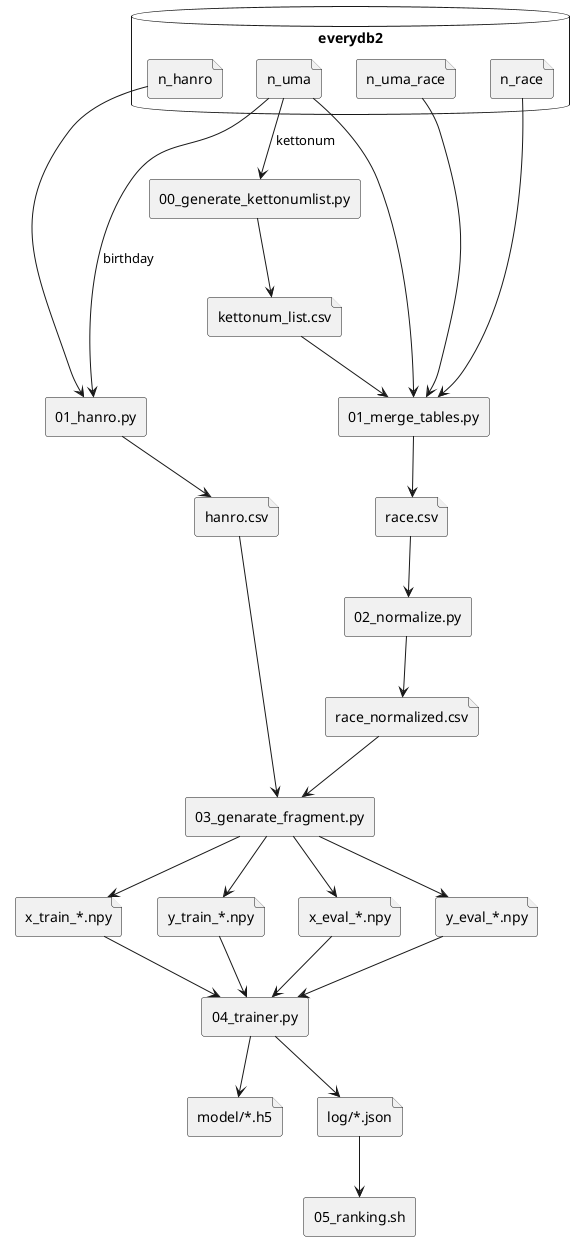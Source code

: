 @startuml

database everydb2 {
    file n_hanro
    file n_uma
    file n_uma_race
    file n_race
}

file kettonum_list.csv
file hanro.csv
file race.csv
file race_normalized.csv

file "x_train_*.npy" as xtrain
file "y_train_*.npy" as ytrain
file "x_eval_*.npy"  as xeval
file "y_eval_*.npy"  as yeval

file "model/*.h5" as h5
file "log/*.json"  as logjson

rectangle 00_generate_kettonumlist.py
rectangle 01_hanro.py
rectangle 01_merge_tables.py
rectangle 02_normalize.py
rectangle 03_genarate_fragment.py
rectangle 04_trainer.py
rectangle 05_ranking.sh

n_uma --> 00_generate_kettonumlist.py : kettonum 
00_generate_kettonumlist.py --> kettonum_list.csv

n_hanro ----> 01_hanro.py
n_uma ----> 01_hanro.py : birthday

01_hanro.py --> hanro.csv

n_uma ----> 01_merge_tables.py
n_uma_race ----> 01_merge_tables.py
n_race ----> 01_merge_tables.py

kettonum_list.csv --> 01_merge_tables.py
01_merge_tables.py --> race.csv

race.csv --> 02_normalize.py
02_normalize.py --> race_normalized.csv

race_normalized.csv --> 03_genarate_fragment.py
hanro.csv --> 03_genarate_fragment.py

03_genarate_fragment.py --> xtrain
03_genarate_fragment.py --> ytrain
03_genarate_fragment.py --> xeval
03_genarate_fragment.py --> yeval

xtrain --> 04_trainer.py
ytrain --> 04_trainer.py
xeval --> 04_trainer.py
yeval --> 04_trainer.py

04_trainer.py --> h5
04_trainer.py --> logjson

logjson --> 05_ranking.sh

@enduml